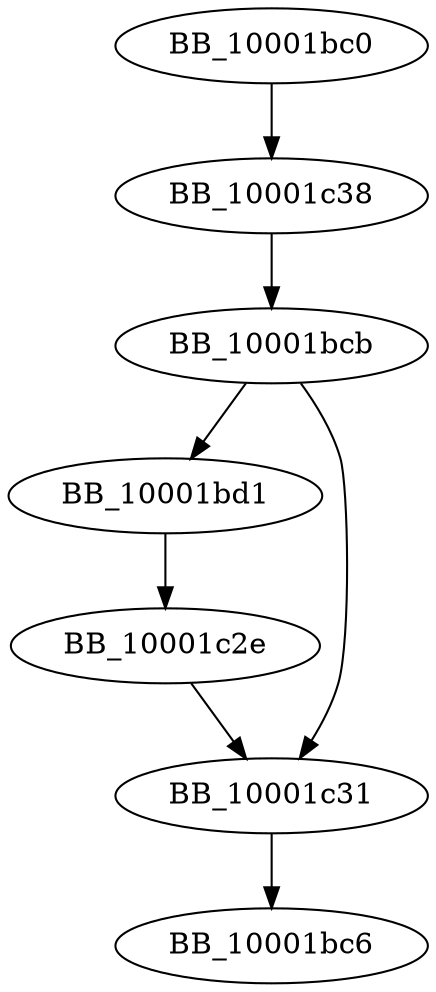 DiGraph sub_10001BC0{
BB_10001bc0->BB_10001c38
BB_10001bcb->BB_10001bd1
BB_10001bcb->BB_10001c31
BB_10001bd1->BB_10001c2e
BB_10001c2e->BB_10001c31
BB_10001c31->BB_10001bc6
BB_10001c38->BB_10001bcb
}
